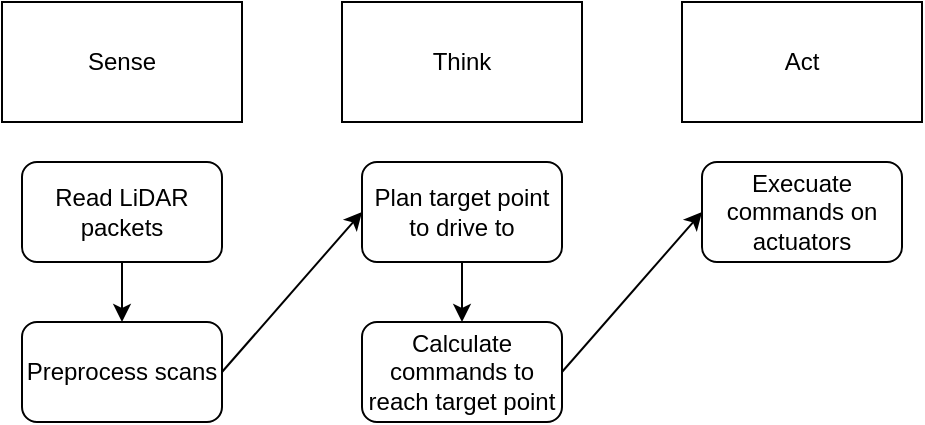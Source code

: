 <mxfile version="22.1.16" type="device">
  <diagram name="Page-1" id="O72TatEB_TE8uF8BZmf5">
    <mxGraphModel dx="541" dy="788" grid="1" gridSize="10" guides="1" tooltips="1" connect="1" arrows="1" fold="1" page="1" pageScale="1" pageWidth="850" pageHeight="1100" math="0" shadow="0">
      <root>
        <mxCell id="0" />
        <mxCell id="1" parent="0" />
        <mxCell id="gTtiiFccZEzG8_fmZl8_-1" value="Sense" style="rounded=0;whiteSpace=wrap;html=1;" vertex="1" parent="1">
          <mxGeometry x="80" y="120" width="120" height="60" as="geometry" />
        </mxCell>
        <mxCell id="gTtiiFccZEzG8_fmZl8_-2" value="Think" style="rounded=0;whiteSpace=wrap;html=1;" vertex="1" parent="1">
          <mxGeometry x="250" y="120" width="120" height="60" as="geometry" />
        </mxCell>
        <mxCell id="gTtiiFccZEzG8_fmZl8_-3" value="Act" style="rounded=0;whiteSpace=wrap;html=1;" vertex="1" parent="1">
          <mxGeometry x="420" y="120" width="120" height="60" as="geometry" />
        </mxCell>
        <mxCell id="gTtiiFccZEzG8_fmZl8_-4" value="Read LiDAR packets" style="rounded=1;whiteSpace=wrap;html=1;" vertex="1" parent="1">
          <mxGeometry x="90" y="200" width="100" height="50" as="geometry" />
        </mxCell>
        <mxCell id="gTtiiFccZEzG8_fmZl8_-5" value="" style="endArrow=classic;html=1;rounded=0;exitX=0.5;exitY=1;exitDx=0;exitDy=0;entryX=0.5;entryY=0;entryDx=0;entryDy=0;" edge="1" parent="1" source="gTtiiFccZEzG8_fmZl8_-4" target="gTtiiFccZEzG8_fmZl8_-6">
          <mxGeometry width="50" height="50" relative="1" as="geometry">
            <mxPoint x="150" y="350" as="sourcePoint" />
            <mxPoint x="200" y="300" as="targetPoint" />
          </mxGeometry>
        </mxCell>
        <mxCell id="gTtiiFccZEzG8_fmZl8_-6" value="Preprocess scans" style="rounded=1;whiteSpace=wrap;html=1;" vertex="1" parent="1">
          <mxGeometry x="90" y="280" width="100" height="50" as="geometry" />
        </mxCell>
        <mxCell id="gTtiiFccZEzG8_fmZl8_-7" value="Plan target point to drive to" style="rounded=1;whiteSpace=wrap;html=1;" vertex="1" parent="1">
          <mxGeometry x="260" y="200" width="100" height="50" as="geometry" />
        </mxCell>
        <mxCell id="gTtiiFccZEzG8_fmZl8_-9" value="Calculate commands to reach target point" style="rounded=1;whiteSpace=wrap;html=1;" vertex="1" parent="1">
          <mxGeometry x="260" y="280" width="100" height="50" as="geometry" />
        </mxCell>
        <mxCell id="gTtiiFccZEzG8_fmZl8_-10" value="" style="endArrow=classic;html=1;rounded=0;exitX=1;exitY=0.5;exitDx=0;exitDy=0;entryX=0;entryY=0.5;entryDx=0;entryDy=0;" edge="1" parent="1" source="gTtiiFccZEzG8_fmZl8_-6" target="gTtiiFccZEzG8_fmZl8_-7">
          <mxGeometry width="50" height="50" relative="1" as="geometry">
            <mxPoint x="250" y="420" as="sourcePoint" />
            <mxPoint x="300" y="370" as="targetPoint" />
          </mxGeometry>
        </mxCell>
        <mxCell id="gTtiiFccZEzG8_fmZl8_-11" value="" style="endArrow=classic;html=1;rounded=0;exitX=0.5;exitY=1;exitDx=0;exitDy=0;entryX=0.5;entryY=0;entryDx=0;entryDy=0;" edge="1" parent="1" source="gTtiiFccZEzG8_fmZl8_-7" target="gTtiiFccZEzG8_fmZl8_-9">
          <mxGeometry width="50" height="50" relative="1" as="geometry">
            <mxPoint x="400" y="350" as="sourcePoint" />
            <mxPoint x="450" y="300" as="targetPoint" />
          </mxGeometry>
        </mxCell>
        <mxCell id="gTtiiFccZEzG8_fmZl8_-12" value="Execuate commands on actuators" style="rounded=1;whiteSpace=wrap;html=1;" vertex="1" parent="1">
          <mxGeometry x="430" y="200" width="100" height="50" as="geometry" />
        </mxCell>
        <mxCell id="gTtiiFccZEzG8_fmZl8_-13" value="" style="endArrow=classic;html=1;rounded=0;exitX=1;exitY=0.5;exitDx=0;exitDy=0;entryX=0;entryY=0.5;entryDx=0;entryDy=0;" edge="1" parent="1" source="gTtiiFccZEzG8_fmZl8_-9" target="gTtiiFccZEzG8_fmZl8_-12">
          <mxGeometry width="50" height="50" relative="1" as="geometry">
            <mxPoint x="390" y="370" as="sourcePoint" />
            <mxPoint x="440" y="320" as="targetPoint" />
          </mxGeometry>
        </mxCell>
      </root>
    </mxGraphModel>
  </diagram>
</mxfile>
